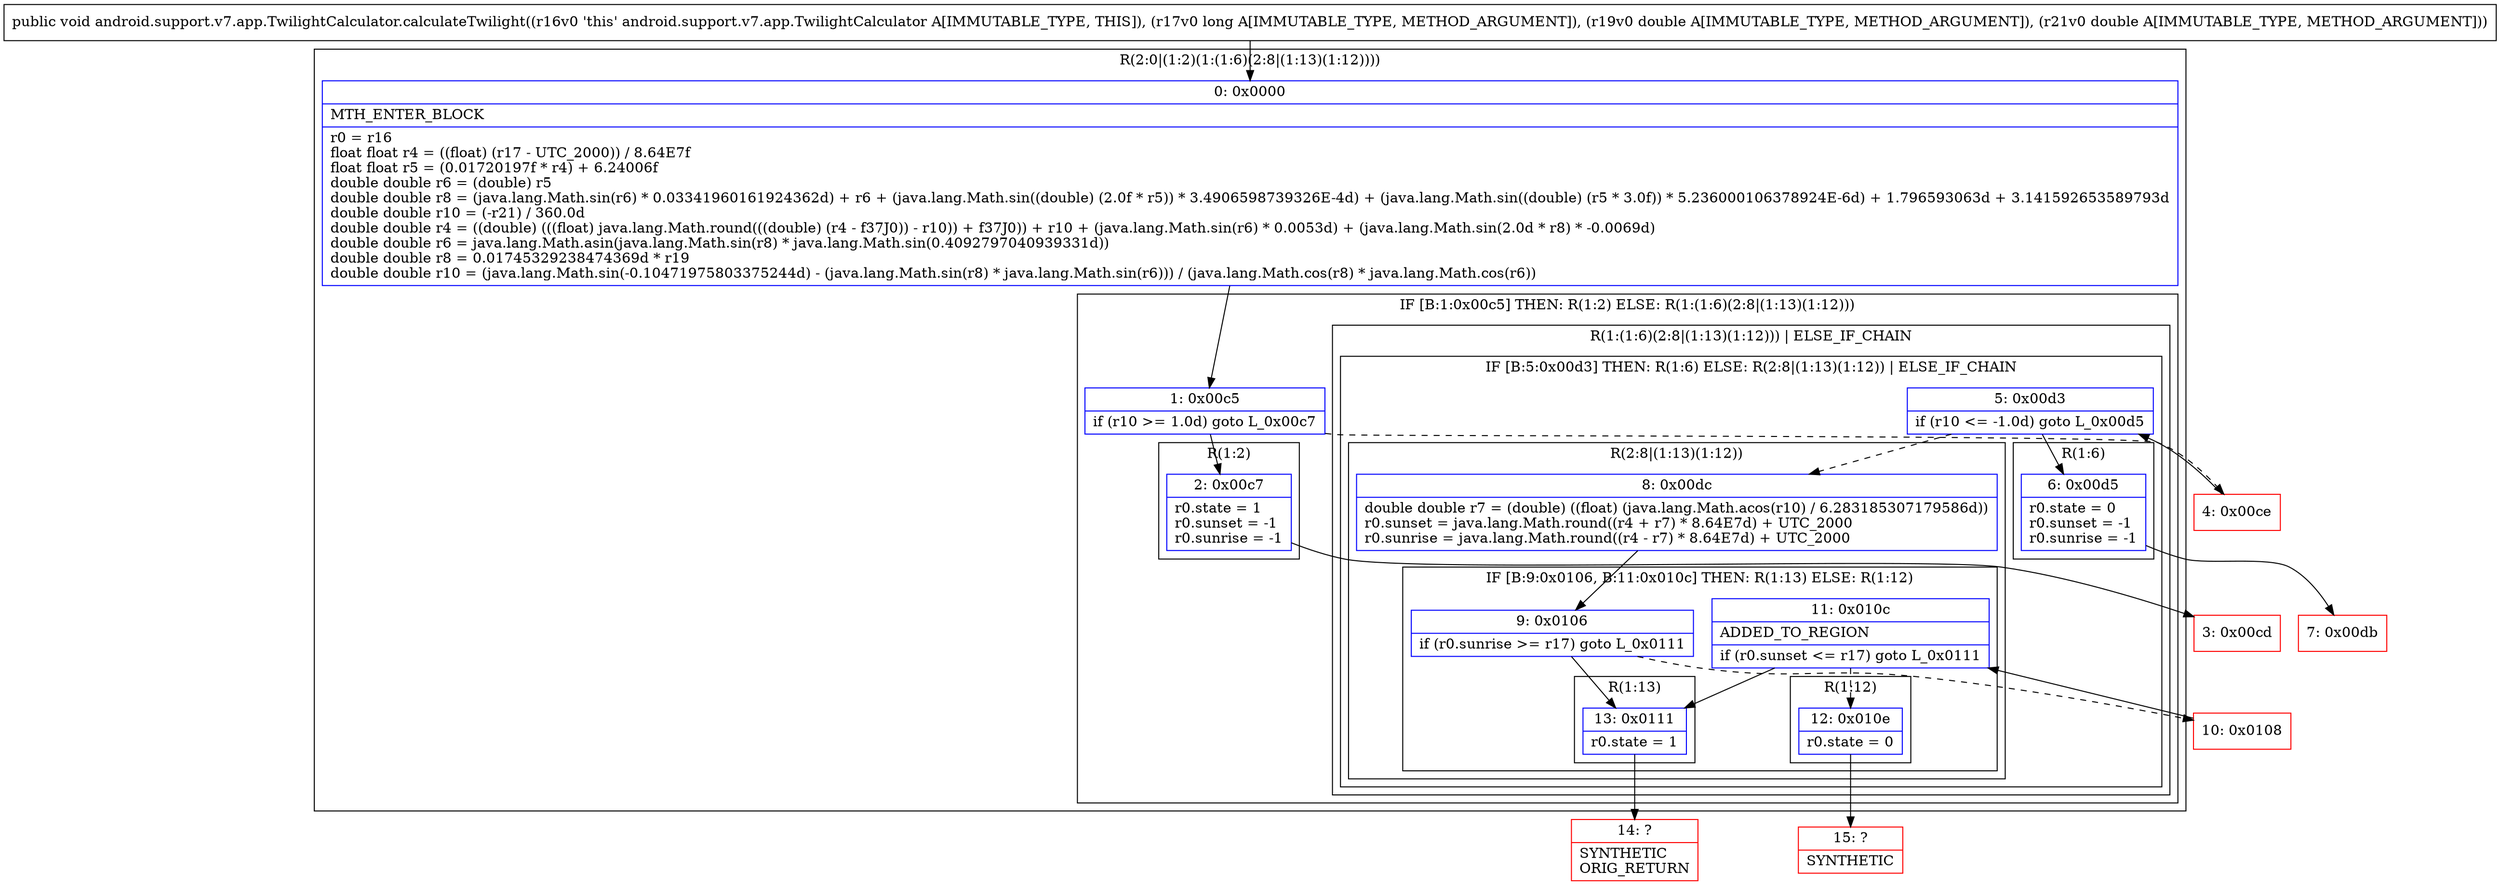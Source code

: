 digraph "CFG forandroid.support.v7.app.TwilightCalculator.calculateTwilight(JDD)V" {
subgraph cluster_Region_1559644537 {
label = "R(2:0|(1:2)(1:(1:6)(2:8|(1:13)(1:12))))";
node [shape=record,color=blue];
Node_0 [shape=record,label="{0\:\ 0x0000|MTH_ENTER_BLOCK\l|r0 = r16\lfloat float r4 = ((float) (r17 \- UTC_2000)) \/ 8.64E7f\lfloat float r5 = (0.01720197f * r4) + 6.24006f\ldouble double r6 = (double) r5\ldouble double r8 = (java.lang.Math.sin(r6) * 0.03341960161924362d) + r6 + (java.lang.Math.sin((double) (2.0f * r5)) * 3.4906598739326E\-4d) + (java.lang.Math.sin((double) (r5 * 3.0f)) * 5.236000106378924E\-6d) + 1.796593063d + 3.141592653589793d\ldouble double r10 = (\-r21) \/ 360.0d\ldouble double r4 = ((double) (((float) java.lang.Math.round(((double) (r4 \- f37J0)) \- r10)) + f37J0)) + r10 + (java.lang.Math.sin(r6) * 0.0053d) + (java.lang.Math.sin(2.0d * r8) * \-0.0069d)\ldouble double r6 = java.lang.Math.asin(java.lang.Math.sin(r8) * java.lang.Math.sin(0.4092797040939331d))\ldouble double r8 = 0.01745329238474369d * r19\ldouble double r10 = (java.lang.Math.sin(\-0.10471975803375244d) \- (java.lang.Math.sin(r8) * java.lang.Math.sin(r6))) \/ (java.lang.Math.cos(r8) * java.lang.Math.cos(r6))\l}"];
subgraph cluster_IfRegion_719940965 {
label = "IF [B:1:0x00c5] THEN: R(1:2) ELSE: R(1:(1:6)(2:8|(1:13)(1:12)))";
node [shape=record,color=blue];
Node_1 [shape=record,label="{1\:\ 0x00c5|if (r10 \>= 1.0d) goto L_0x00c7\l}"];
subgraph cluster_Region_781059122 {
label = "R(1:2)";
node [shape=record,color=blue];
Node_2 [shape=record,label="{2\:\ 0x00c7|r0.state = 1\lr0.sunset = \-1\lr0.sunrise = \-1\l}"];
}
subgraph cluster_Region_173903364 {
label = "R(1:(1:6)(2:8|(1:13)(1:12))) | ELSE_IF_CHAIN\l";
node [shape=record,color=blue];
subgraph cluster_IfRegion_1574524635 {
label = "IF [B:5:0x00d3] THEN: R(1:6) ELSE: R(2:8|(1:13)(1:12)) | ELSE_IF_CHAIN\l";
node [shape=record,color=blue];
Node_5 [shape=record,label="{5\:\ 0x00d3|if (r10 \<= \-1.0d) goto L_0x00d5\l}"];
subgraph cluster_Region_1368638134 {
label = "R(1:6)";
node [shape=record,color=blue];
Node_6 [shape=record,label="{6\:\ 0x00d5|r0.state = 0\lr0.sunset = \-1\lr0.sunrise = \-1\l}"];
}
subgraph cluster_Region_1192861043 {
label = "R(2:8|(1:13)(1:12))";
node [shape=record,color=blue];
Node_8 [shape=record,label="{8\:\ 0x00dc|double double r7 = (double) ((float) (java.lang.Math.acos(r10) \/ 6.283185307179586d))\lr0.sunset = java.lang.Math.round((r4 + r7) * 8.64E7d) + UTC_2000\lr0.sunrise = java.lang.Math.round((r4 \- r7) * 8.64E7d) + UTC_2000\l}"];
subgraph cluster_IfRegion_1520856264 {
label = "IF [B:9:0x0106, B:11:0x010c] THEN: R(1:13) ELSE: R(1:12)";
node [shape=record,color=blue];
Node_9 [shape=record,label="{9\:\ 0x0106|if (r0.sunrise \>= r17) goto L_0x0111\l}"];
Node_11 [shape=record,label="{11\:\ 0x010c|ADDED_TO_REGION\l|if (r0.sunset \<= r17) goto L_0x0111\l}"];
subgraph cluster_Region_72830010 {
label = "R(1:13)";
node [shape=record,color=blue];
Node_13 [shape=record,label="{13\:\ 0x0111|r0.state = 1\l}"];
}
subgraph cluster_Region_1654447898 {
label = "R(1:12)";
node [shape=record,color=blue];
Node_12 [shape=record,label="{12\:\ 0x010e|r0.state = 0\l}"];
}
}
}
}
}
}
}
Node_3 [shape=record,color=red,label="{3\:\ 0x00cd}"];
Node_4 [shape=record,color=red,label="{4\:\ 0x00ce}"];
Node_7 [shape=record,color=red,label="{7\:\ 0x00db}"];
Node_10 [shape=record,color=red,label="{10\:\ 0x0108}"];
Node_14 [shape=record,color=red,label="{14\:\ ?|SYNTHETIC\lORIG_RETURN\l}"];
Node_15 [shape=record,color=red,label="{15\:\ ?|SYNTHETIC\l}"];
MethodNode[shape=record,label="{public void android.support.v7.app.TwilightCalculator.calculateTwilight((r16v0 'this' android.support.v7.app.TwilightCalculator A[IMMUTABLE_TYPE, THIS]), (r17v0 long A[IMMUTABLE_TYPE, METHOD_ARGUMENT]), (r19v0 double A[IMMUTABLE_TYPE, METHOD_ARGUMENT]), (r21v0 double A[IMMUTABLE_TYPE, METHOD_ARGUMENT])) }"];
MethodNode -> Node_0;
Node_0 -> Node_1;
Node_1 -> Node_2;
Node_1 -> Node_4[style=dashed];
Node_2 -> Node_3;
Node_5 -> Node_6;
Node_5 -> Node_8[style=dashed];
Node_6 -> Node_7;
Node_8 -> Node_9;
Node_9 -> Node_10[style=dashed];
Node_9 -> Node_13;
Node_11 -> Node_12[style=dashed];
Node_11 -> Node_13;
Node_13 -> Node_14;
Node_12 -> Node_15;
Node_4 -> Node_5;
Node_10 -> Node_11;
}

